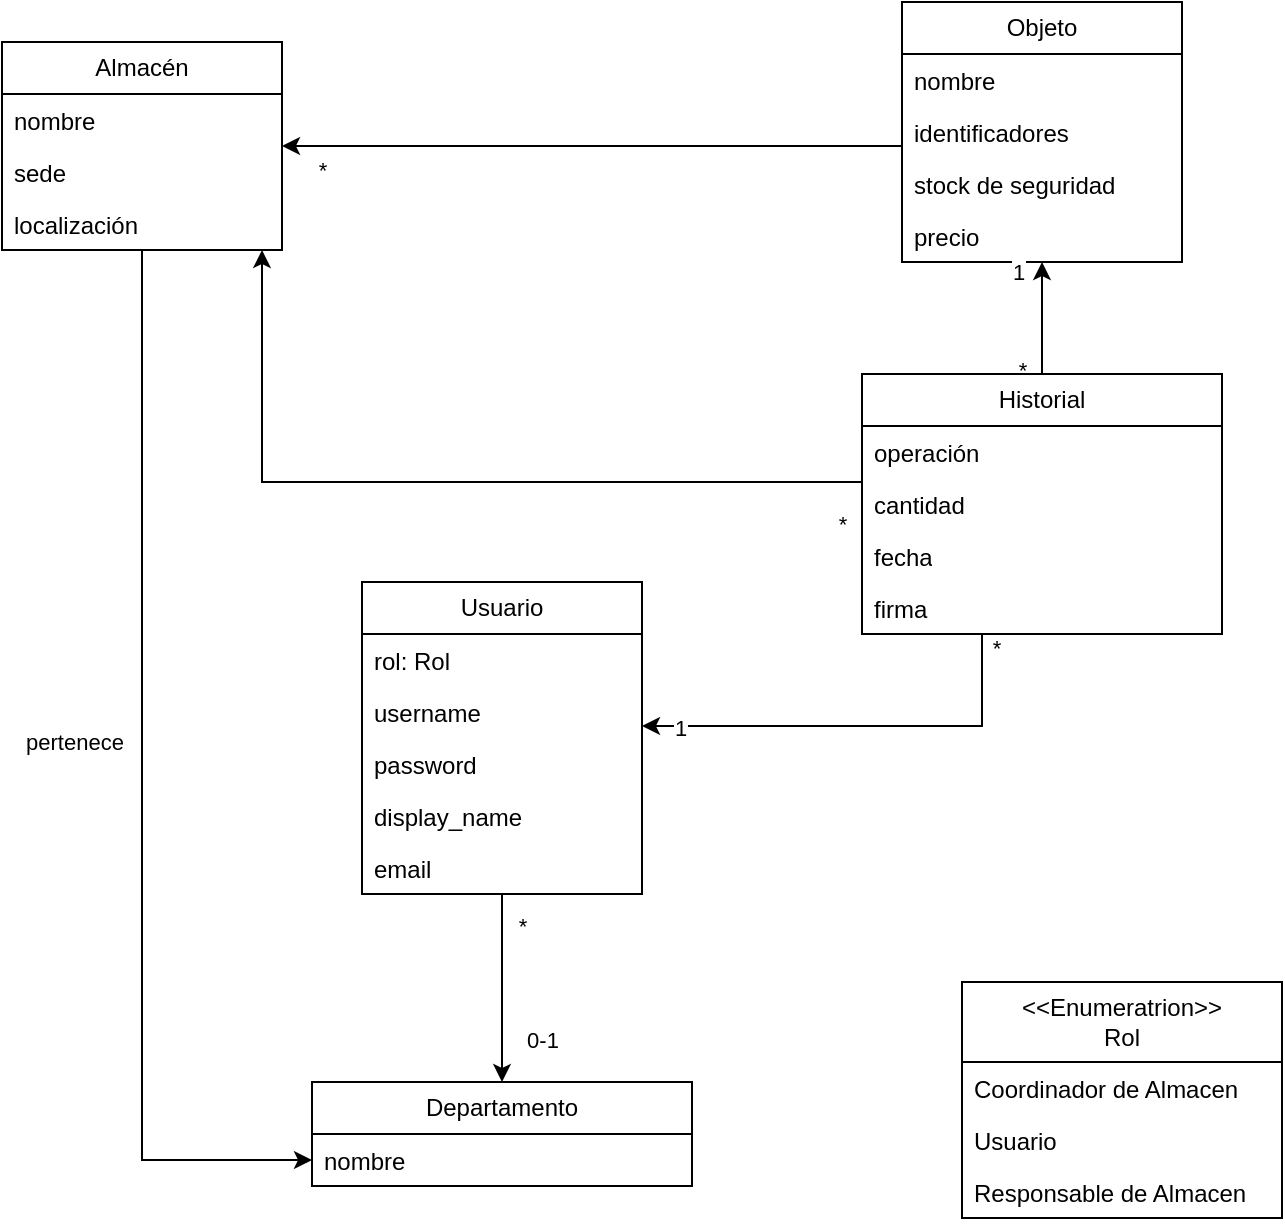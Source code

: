 <mxfile version="24.8.3">
  <diagram name="Página-1" id="jJZ8E01CiKuCelBkgdSJ">
    <mxGraphModel dx="1426" dy="789" grid="1" gridSize="10" guides="1" tooltips="1" connect="1" arrows="1" fold="1" page="1" pageScale="1" pageWidth="827" pageHeight="1169" math="0" shadow="0">
      <root>
        <mxCell id="0" />
        <mxCell id="1" parent="0" />
        <mxCell id="QyNotcD1EDLYbzZCe2Gu-50" style="edgeStyle=orthogonalEdgeStyle;rounded=0;orthogonalLoop=1;jettySize=auto;html=1;entryX=0.5;entryY=0;entryDx=0;entryDy=0;" parent="1" source="QyNotcD1EDLYbzZCe2Gu-13" target="QyNotcD1EDLYbzZCe2Gu-37" edge="1">
          <mxGeometry relative="1" as="geometry" />
        </mxCell>
        <mxCell id="QyNotcD1EDLYbzZCe2Gu-51" value="0-1" style="edgeLabel;html=1;align=center;verticalAlign=middle;resizable=0;points=[];" parent="QyNotcD1EDLYbzZCe2Gu-50" connectable="0" vertex="1">
          <mxGeometry x="0.571" y="2" relative="1" as="geometry">
            <mxPoint x="18" y="-1" as="offset" />
          </mxGeometry>
        </mxCell>
        <mxCell id="QyNotcD1EDLYbzZCe2Gu-85" value="*" style="edgeLabel;html=1;align=center;verticalAlign=middle;resizable=0;points=[];" parent="QyNotcD1EDLYbzZCe2Gu-50" connectable="0" vertex="1">
          <mxGeometry x="-0.672" y="-1" relative="1" as="geometry">
            <mxPoint x="11" as="offset" />
          </mxGeometry>
        </mxCell>
        <mxCell id="QyNotcD1EDLYbzZCe2Gu-13" value="Usuario" style="swimlane;fontStyle=0;childLayout=stackLayout;horizontal=1;startSize=26;fillColor=none;horizontalStack=0;resizeParent=1;resizeParentMax=0;resizeLast=0;collapsible=1;marginBottom=0;whiteSpace=wrap;html=1;" parent="1" vertex="1">
          <mxGeometry x="260" y="480" width="140" height="156" as="geometry" />
        </mxCell>
        <mxCell id="QyNotcD1EDLYbzZCe2Gu-15" value="rol: Rol" style="text;strokeColor=none;fillColor=none;align=left;verticalAlign=top;spacingLeft=4;spacingRight=4;overflow=hidden;rotatable=0;points=[[0,0.5],[1,0.5]];portConstraint=eastwest;whiteSpace=wrap;html=1;" parent="QyNotcD1EDLYbzZCe2Gu-13" vertex="1">
          <mxGeometry y="26" width="140" height="26" as="geometry" />
        </mxCell>
        <mxCell id="QyNotcD1EDLYbzZCe2Gu-47" value="username" style="text;strokeColor=none;fillColor=none;align=left;verticalAlign=top;spacingLeft=4;spacingRight=4;overflow=hidden;rotatable=0;points=[[0,0.5],[1,0.5]];portConstraint=eastwest;whiteSpace=wrap;html=1;" parent="QyNotcD1EDLYbzZCe2Gu-13" vertex="1">
          <mxGeometry y="52" width="140" height="26" as="geometry" />
        </mxCell>
        <mxCell id="QyNotcD1EDLYbzZCe2Gu-16" value="password" style="text;strokeColor=none;fillColor=none;align=left;verticalAlign=top;spacingLeft=4;spacingRight=4;overflow=hidden;rotatable=0;points=[[0,0.5],[1,0.5]];portConstraint=eastwest;whiteSpace=wrap;html=1;" parent="QyNotcD1EDLYbzZCe2Gu-13" vertex="1">
          <mxGeometry y="78" width="140" height="26" as="geometry" />
        </mxCell>
        <mxCell id="QyNotcD1EDLYbzZCe2Gu-48" value="display_name" style="text;strokeColor=none;fillColor=none;align=left;verticalAlign=top;spacingLeft=4;spacingRight=4;overflow=hidden;rotatable=0;points=[[0,0.5],[1,0.5]];portConstraint=eastwest;whiteSpace=wrap;html=1;" parent="QyNotcD1EDLYbzZCe2Gu-13" vertex="1">
          <mxGeometry y="104" width="140" height="26" as="geometry" />
        </mxCell>
        <mxCell id="QyNotcD1EDLYbzZCe2Gu-45" value="email" style="text;strokeColor=none;fillColor=none;align=left;verticalAlign=top;spacingLeft=4;spacingRight=4;overflow=hidden;rotatable=0;points=[[0,0.5],[1,0.5]];portConstraint=eastwest;whiteSpace=wrap;html=1;" parent="QyNotcD1EDLYbzZCe2Gu-13" vertex="1">
          <mxGeometry y="130" width="140" height="26" as="geometry" />
        </mxCell>
        <mxCell id="QyNotcD1EDLYbzZCe2Gu-60" style="edgeStyle=orthogonalEdgeStyle;rounded=0;orthogonalLoop=1;jettySize=auto;html=1;startArrow=none;startFill=0;endArrow=classic;endFill=1;" parent="1" source="QyNotcD1EDLYbzZCe2Gu-21" target="QyNotcD1EDLYbzZCe2Gu-25" edge="1">
          <mxGeometry relative="1" as="geometry">
            <Array as="points">
              <mxPoint x="250" y="262" />
              <mxPoint x="250" y="262" />
            </Array>
          </mxGeometry>
        </mxCell>
        <mxCell id="QyNotcD1EDLYbzZCe2Gu-102" value="*" style="edgeLabel;html=1;align=center;verticalAlign=middle;resizable=0;points=[];" parent="QyNotcD1EDLYbzZCe2Gu-60" connectable="0" vertex="1">
          <mxGeometry x="0.87" y="-1" relative="1" as="geometry">
            <mxPoint y="13" as="offset" />
          </mxGeometry>
        </mxCell>
        <mxCell id="QyNotcD1EDLYbzZCe2Gu-21" value="Objeto" style="swimlane;fontStyle=0;childLayout=stackLayout;horizontal=1;startSize=26;fillColor=none;horizontalStack=0;resizeParent=1;resizeParentMax=0;resizeLast=0;collapsible=1;marginBottom=0;whiteSpace=wrap;html=1;" parent="1" vertex="1">
          <mxGeometry x="530" y="190" width="140" height="130" as="geometry" />
        </mxCell>
        <mxCell id="dxQSUfWuW7B_7QLF6cl1-1" value="nombre" style="text;strokeColor=none;fillColor=none;align=left;verticalAlign=top;spacingLeft=4;spacingRight=4;overflow=hidden;rotatable=0;points=[[0,0.5],[1,0.5]];portConstraint=eastwest;whiteSpace=wrap;html=1;" vertex="1" parent="QyNotcD1EDLYbzZCe2Gu-21">
          <mxGeometry y="26" width="140" height="26" as="geometry" />
        </mxCell>
        <mxCell id="dxQSUfWuW7B_7QLF6cl1-10" value="identificadores" style="text;strokeColor=none;fillColor=none;align=left;verticalAlign=top;spacingLeft=4;spacingRight=4;overflow=hidden;rotatable=0;points=[[0,0.5],[1,0.5]];portConstraint=eastwest;whiteSpace=wrap;html=1;" vertex="1" parent="QyNotcD1EDLYbzZCe2Gu-21">
          <mxGeometry y="52" width="140" height="26" as="geometry" />
        </mxCell>
        <mxCell id="QyNotcD1EDLYbzZCe2Gu-22" value="stock de seguridad" style="text;strokeColor=none;fillColor=none;align=left;verticalAlign=top;spacingLeft=4;spacingRight=4;overflow=hidden;rotatable=0;points=[[0,0.5],[1,0.5]];portConstraint=eastwest;whiteSpace=wrap;html=1;" parent="QyNotcD1EDLYbzZCe2Gu-21" vertex="1">
          <mxGeometry y="78" width="140" height="26" as="geometry" />
        </mxCell>
        <mxCell id="dxQSUfWuW7B_7QLF6cl1-11" value="precio" style="text;strokeColor=none;fillColor=none;align=left;verticalAlign=top;spacingLeft=4;spacingRight=4;overflow=hidden;rotatable=0;points=[[0,0.5],[1,0.5]];portConstraint=eastwest;whiteSpace=wrap;html=1;" vertex="1" parent="QyNotcD1EDLYbzZCe2Gu-21">
          <mxGeometry y="104" width="140" height="26" as="geometry" />
        </mxCell>
        <mxCell id="dxQSUfWuW7B_7QLF6cl1-13" style="edgeStyle=orthogonalEdgeStyle;rounded=0;orthogonalLoop=1;jettySize=auto;html=1;" edge="1" parent="1" source="QyNotcD1EDLYbzZCe2Gu-25" target="dxQSUfWuW7B_7QLF6cl1-8">
          <mxGeometry relative="1" as="geometry" />
        </mxCell>
        <mxCell id="QyNotcD1EDLYbzZCe2Gu-25" value="Almacén" style="swimlane;fontStyle=0;childLayout=stackLayout;horizontal=1;startSize=26;fillColor=none;horizontalStack=0;resizeParent=1;resizeParentMax=0;resizeLast=0;collapsible=1;marginBottom=0;whiteSpace=wrap;html=1;" parent="1" vertex="1">
          <mxGeometry x="80" y="210" width="140" height="104" as="geometry" />
        </mxCell>
        <mxCell id="QyNotcD1EDLYbzZCe2Gu-26" value="nombre" style="text;strokeColor=none;fillColor=none;align=left;verticalAlign=top;spacingLeft=4;spacingRight=4;overflow=hidden;rotatable=0;points=[[0,0.5],[1,0.5]];portConstraint=eastwest;whiteSpace=wrap;html=1;" parent="QyNotcD1EDLYbzZCe2Gu-25" vertex="1">
          <mxGeometry y="26" width="140" height="26" as="geometry" />
        </mxCell>
        <mxCell id="QyNotcD1EDLYbzZCe2Gu-27" value="sede" style="text;strokeColor=none;fillColor=none;align=left;verticalAlign=top;spacingLeft=4;spacingRight=4;overflow=hidden;rotatable=0;points=[[0,0.5],[1,0.5]];portConstraint=eastwest;whiteSpace=wrap;html=1;" parent="QyNotcD1EDLYbzZCe2Gu-25" vertex="1">
          <mxGeometry y="52" width="140" height="26" as="geometry" />
        </mxCell>
        <mxCell id="QyNotcD1EDLYbzZCe2Gu-61" value="localización" style="text;strokeColor=none;fillColor=none;align=left;verticalAlign=top;spacingLeft=4;spacingRight=4;overflow=hidden;rotatable=0;points=[[0,0.5],[1,0.5]];portConstraint=eastwest;whiteSpace=wrap;html=1;" parent="QyNotcD1EDLYbzZCe2Gu-25" vertex="1">
          <mxGeometry y="78" width="140" height="26" as="geometry" />
        </mxCell>
        <mxCell id="QyNotcD1EDLYbzZCe2Gu-59" style="edgeStyle=orthogonalEdgeStyle;rounded=0;orthogonalLoop=1;jettySize=auto;html=1;" parent="1" source="QyNotcD1EDLYbzZCe2Gu-29" target="QyNotcD1EDLYbzZCe2Gu-21" edge="1">
          <mxGeometry relative="1" as="geometry">
            <Array as="points">
              <mxPoint x="600" y="360" />
              <mxPoint x="600" y="360" />
            </Array>
          </mxGeometry>
        </mxCell>
        <mxCell id="QyNotcD1EDLYbzZCe2Gu-92" value="1" style="edgeLabel;html=1;align=center;verticalAlign=middle;resizable=0;points=[];" parent="QyNotcD1EDLYbzZCe2Gu-59" connectable="0" vertex="1">
          <mxGeometry x="0.838" y="1" relative="1" as="geometry">
            <mxPoint x="-11" as="offset" />
          </mxGeometry>
        </mxCell>
        <mxCell id="QyNotcD1EDLYbzZCe2Gu-93" value="*" style="edgeLabel;html=1;align=center;verticalAlign=middle;resizable=0;points=[];" parent="QyNotcD1EDLYbzZCe2Gu-59" connectable="0" vertex="1">
          <mxGeometry x="-0.724" y="1" relative="1" as="geometry">
            <mxPoint x="-9" y="5" as="offset" />
          </mxGeometry>
        </mxCell>
        <mxCell id="QyNotcD1EDLYbzZCe2Gu-68" style="edgeStyle=orthogonalEdgeStyle;rounded=0;orthogonalLoop=1;jettySize=auto;html=1;" parent="1" source="QyNotcD1EDLYbzZCe2Gu-29" target="QyNotcD1EDLYbzZCe2Gu-13" edge="1">
          <mxGeometry relative="1" as="geometry">
            <Array as="points">
              <mxPoint x="570" y="552" />
            </Array>
          </mxGeometry>
        </mxCell>
        <mxCell id="QyNotcD1EDLYbzZCe2Gu-97" value="1" style="edgeLabel;html=1;align=center;verticalAlign=middle;resizable=0;points=[];" parent="QyNotcD1EDLYbzZCe2Gu-68" connectable="0" vertex="1">
          <mxGeometry x="0.908" y="1" relative="1" as="geometry">
            <mxPoint x="9" as="offset" />
          </mxGeometry>
        </mxCell>
        <mxCell id="QyNotcD1EDLYbzZCe2Gu-98" value="*" style="edgeLabel;html=1;align=center;verticalAlign=middle;resizable=0;points=[];" parent="QyNotcD1EDLYbzZCe2Gu-68" connectable="0" vertex="1">
          <mxGeometry x="-0.939" y="1" relative="1" as="geometry">
            <mxPoint x="6" as="offset" />
          </mxGeometry>
        </mxCell>
        <mxCell id="QyNotcD1EDLYbzZCe2Gu-73" style="edgeStyle=orthogonalEdgeStyle;rounded=0;orthogonalLoop=1;jettySize=auto;html=1;exitX=0;exitY=0.5;exitDx=0;exitDy=0;" parent="1" source="QyNotcD1EDLYbzZCe2Gu-32" target="QyNotcD1EDLYbzZCe2Gu-25" edge="1">
          <mxGeometry relative="1" as="geometry">
            <Array as="points">
              <mxPoint x="510" y="430" />
              <mxPoint x="210" y="430" />
            </Array>
          </mxGeometry>
        </mxCell>
        <mxCell id="QyNotcD1EDLYbzZCe2Gu-91" value="*" style="edgeLabel;html=1;align=center;verticalAlign=middle;resizable=0;points=[];" parent="QyNotcD1EDLYbzZCe2Gu-73" connectable="0" vertex="1">
          <mxGeometry x="-0.941" relative="1" as="geometry">
            <mxPoint x="-10" y="-28" as="offset" />
          </mxGeometry>
        </mxCell>
        <mxCell id="QyNotcD1EDLYbzZCe2Gu-29" value="Historial" style="swimlane;fontStyle=0;childLayout=stackLayout;horizontal=1;startSize=26;fillColor=none;horizontalStack=0;resizeParent=1;resizeParentMax=0;resizeLast=0;collapsible=1;marginBottom=0;whiteSpace=wrap;html=1;" parent="1" vertex="1">
          <mxGeometry x="510" y="376" width="180" height="130" as="geometry" />
        </mxCell>
        <mxCell id="QyNotcD1EDLYbzZCe2Gu-31" value="operación" style="text;strokeColor=none;fillColor=none;align=left;verticalAlign=top;spacingLeft=4;spacingRight=4;overflow=hidden;rotatable=0;points=[[0,0.5],[1,0.5]];portConstraint=eastwest;whiteSpace=wrap;html=1;" parent="QyNotcD1EDLYbzZCe2Gu-29" vertex="1">
          <mxGeometry y="26" width="180" height="26" as="geometry" />
        </mxCell>
        <mxCell id="QyNotcD1EDLYbzZCe2Gu-74" value="cantidad" style="text;strokeColor=none;fillColor=none;align=left;verticalAlign=top;spacingLeft=4;spacingRight=4;overflow=hidden;rotatable=0;points=[[0,0.5],[1,0.5]];portConstraint=eastwest;whiteSpace=wrap;html=1;" parent="QyNotcD1EDLYbzZCe2Gu-29" vertex="1">
          <mxGeometry y="52" width="180" height="26" as="geometry" />
        </mxCell>
        <mxCell id="dxQSUfWuW7B_7QLF6cl1-12" value="fecha" style="text;strokeColor=none;fillColor=none;align=left;verticalAlign=top;spacingLeft=4;spacingRight=4;overflow=hidden;rotatable=0;points=[[0,0.5],[1,0.5]];portConstraint=eastwest;whiteSpace=wrap;html=1;" vertex="1" parent="QyNotcD1EDLYbzZCe2Gu-29">
          <mxGeometry y="78" width="180" height="26" as="geometry" />
        </mxCell>
        <mxCell id="QyNotcD1EDLYbzZCe2Gu-32" value="firma" style="text;strokeColor=none;fillColor=none;align=left;verticalAlign=top;spacingLeft=4;spacingRight=4;overflow=hidden;rotatable=0;points=[[0,0.5],[1,0.5]];portConstraint=eastwest;whiteSpace=wrap;html=1;" parent="QyNotcD1EDLYbzZCe2Gu-29" vertex="1">
          <mxGeometry y="104" width="180" height="26" as="geometry" />
        </mxCell>
        <mxCell id="QyNotcD1EDLYbzZCe2Gu-37" value="Departamento" style="swimlane;fontStyle=0;childLayout=stackLayout;horizontal=1;startSize=26;fillColor=none;horizontalStack=0;resizeParent=1;resizeParentMax=0;resizeLast=0;collapsible=1;marginBottom=0;whiteSpace=wrap;html=1;" parent="1" vertex="1">
          <mxGeometry x="235" y="730" width="190" height="52" as="geometry" />
        </mxCell>
        <mxCell id="dxQSUfWuW7B_7QLF6cl1-8" value="nombre" style="text;strokeColor=none;fillColor=none;align=left;verticalAlign=top;spacingLeft=4;spacingRight=4;overflow=hidden;rotatable=0;points=[[0,0.5],[1,0.5]];portConstraint=eastwest;whiteSpace=wrap;html=1;" vertex="1" parent="QyNotcD1EDLYbzZCe2Gu-37">
          <mxGeometry y="26" width="190" height="26" as="geometry" />
        </mxCell>
        <mxCell id="QyNotcD1EDLYbzZCe2Gu-41" value="&lt;div&gt;&amp;lt;&amp;lt;Enumeratrion&amp;gt;&amp;gt;&lt;/div&gt;Rol" style="swimlane;fontStyle=0;childLayout=stackLayout;horizontal=1;startSize=40;fillColor=none;horizontalStack=0;resizeParent=1;resizeParentMax=0;resizeLast=0;collapsible=1;marginBottom=0;whiteSpace=wrap;html=1;" parent="1" vertex="1">
          <mxGeometry x="560" y="680" width="160" height="118" as="geometry" />
        </mxCell>
        <mxCell id="QyNotcD1EDLYbzZCe2Gu-42" value="Coordinador de Almacen" style="text;strokeColor=none;fillColor=none;align=left;verticalAlign=top;spacingLeft=4;spacingRight=4;overflow=hidden;rotatable=0;points=[[0,0.5],[1,0.5]];portConstraint=eastwest;whiteSpace=wrap;html=1;" parent="QyNotcD1EDLYbzZCe2Gu-41" vertex="1">
          <mxGeometry y="40" width="160" height="26" as="geometry" />
        </mxCell>
        <mxCell id="dxQSUfWuW7B_7QLF6cl1-6" value="Usuario" style="text;strokeColor=none;fillColor=none;align=left;verticalAlign=top;spacingLeft=4;spacingRight=4;overflow=hidden;rotatable=0;points=[[0,0.5],[1,0.5]];portConstraint=eastwest;whiteSpace=wrap;html=1;" vertex="1" parent="QyNotcD1EDLYbzZCe2Gu-41">
          <mxGeometry y="66" width="160" height="26" as="geometry" />
        </mxCell>
        <mxCell id="QyNotcD1EDLYbzZCe2Gu-43" value="Responsable de Almacen" style="text;strokeColor=none;fillColor=none;align=left;verticalAlign=top;spacingLeft=4;spacingRight=4;overflow=hidden;rotatable=0;points=[[0,0.5],[1,0.5]];portConstraint=eastwest;whiteSpace=wrap;html=1;" parent="QyNotcD1EDLYbzZCe2Gu-41" vertex="1">
          <mxGeometry y="92" width="160" height="26" as="geometry" />
        </mxCell>
        <mxCell id="dxQSUfWuW7B_7QLF6cl1-9" value="pertenece" style="edgeLabel;html=1;align=center;verticalAlign=middle;resizable=0;points=[];" connectable="0" vertex="1" parent="1">
          <mxGeometry x="110" y="558" as="geometry">
            <mxPoint x="6" y="2" as="offset" />
          </mxGeometry>
        </mxCell>
      </root>
    </mxGraphModel>
  </diagram>
</mxfile>
